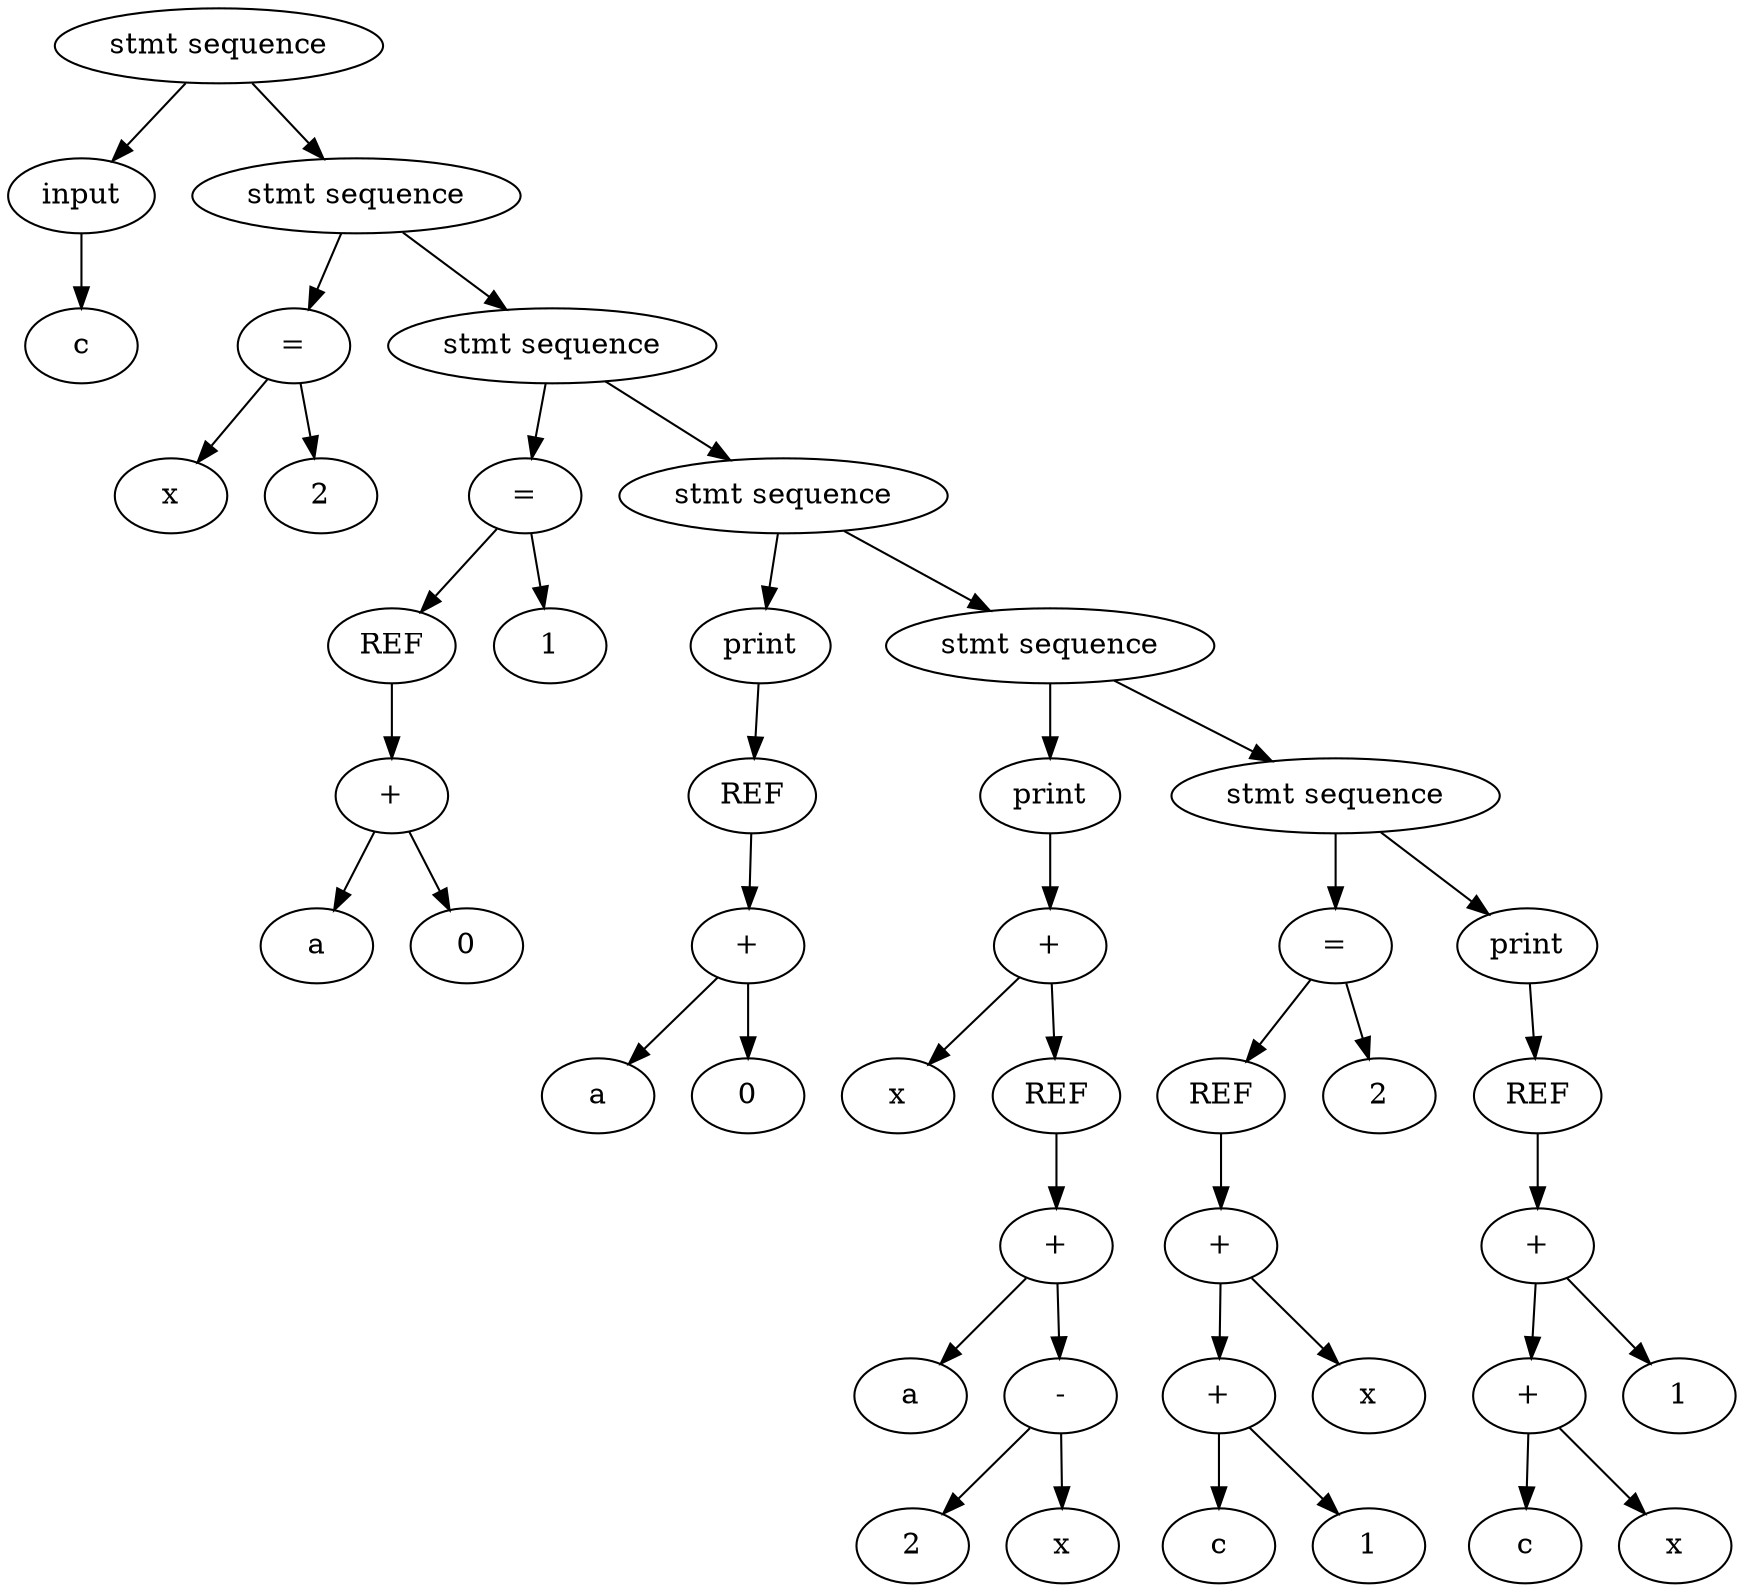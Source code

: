 digraph G {
	peak0x600002378270 [label = "stmt sequence"]
		peak0x600002378270 -> peak0x600002d791e0
		peak0x600002378270 -> peak0x600002378300
	peak0x600002d791e0 [label = "input"]
		peak0x600002d791e0 -> peak0x6000023782d0
	peak0x6000023782d0 [label = "c"]
	peak0x600002378300 [label = "stmt sequence"]
		peak0x600002378300 -> peak0x600002378240
		peak0x600002378300 -> peak0x6000023783c0
	peak0x600002378240 [label = "="]
		peak0x600002378240 -> peak0x6000023782a0
		peak0x600002378240 -> peak0x600002d79200
	peak0x6000023782a0 [label = "x"]
	peak0x600002d79200 [label = "2"]
	peak0x6000023783c0 [label = "stmt sequence"]
		peak0x6000023783c0 -> peak0x600002378330
		peak0x6000023783c0 -> peak0x600002378450
	peak0x600002378330 [label = "="]
		peak0x600002378330 -> peak0x600002d79220
		peak0x600002378330 -> peak0x600002d79260
	peak0x600002d79220 [label = "REF"]
		peak0x600002d79220 -> peak0x600002378390
	peak0x600002378390 [label = "+"]
		peak0x600002378390 -> peak0x600002378360
		peak0x600002378390 -> peak0x600002d79240
	peak0x600002378360 [label = "a"]
	peak0x600002d79240 [label = "0"]
	peak0x600002d79260 [label = "1"]
	peak0x600002378450 [label = "stmt sequence"]
		peak0x600002378450 -> peak0x600002d79280
		peak0x600002378450 -> peak0x6000023785a0
	peak0x600002d79280 [label = "print"]
		peak0x600002d79280 -> peak0x600002d792a0
	peak0x600002d792a0 [label = "REF"]
		peak0x600002d792a0 -> peak0x600002378420
	peak0x600002378420 [label = "+"]
		peak0x600002378420 -> peak0x6000023783f0
		peak0x600002378420 -> peak0x600002d792c0
	peak0x6000023783f0 [label = "a"]
	peak0x600002d792c0 [label = "0"]
	peak0x6000023785a0 [label = "stmt sequence"]
		peak0x6000023785a0 -> peak0x600002d792e0
		peak0x6000023785a0 -> peak0x6000023786c0
	peak0x600002d792e0 [label = "print"]
		peak0x600002d792e0 -> peak0x6000023784b0
	peak0x6000023784b0 [label = "+"]
		peak0x6000023784b0 -> peak0x600002378480
		peak0x6000023784b0 -> peak0x600002d79300
	peak0x600002378480 [label = "x"]
	peak0x600002d79300 [label = "REF"]
		peak0x600002d79300 -> peak0x600002378510
	peak0x600002378510 [label = "+"]
		peak0x600002378510 -> peak0x6000023784e0
		peak0x600002378510 -> peak0x600002378540
	peak0x6000023784e0 [label = "a"]
	peak0x600002378540 [label = "-"]
		peak0x600002378540 -> peak0x600002d79320
		peak0x600002378540 -> peak0x600002378570
	peak0x600002d79320 [label = "2"]
	peak0x600002378570 [label = "x"]
	peak0x6000023786c0 [label = "stmt sequence"]
		peak0x6000023786c0 -> peak0x6000023785d0
		peak0x6000023786c0 -> peak0x600002d793a0
	peak0x6000023785d0 [label = "="]
		peak0x6000023785d0 -> peak0x600002d79340
		peak0x6000023785d0 -> peak0x600002d79380
	peak0x600002d79340 [label = "REF"]
		peak0x600002d79340 -> peak0x600002378660
	peak0x600002378660 [label = "+"]
		peak0x600002378660 -> peak0x600002378630
		peak0x600002378660 -> peak0x600002378690
	peak0x600002378630 [label = "+"]
		peak0x600002378630 -> peak0x600002378600
		peak0x600002378630 -> peak0x600002d79360
	peak0x600002378600 [label = "c"]
	peak0x600002d79360 [label = "1"]
	peak0x600002378690 [label = "x"]
	peak0x600002d79380 [label = "2"]
	peak0x600002d793a0 [label = "print"]
		peak0x600002d793a0 -> peak0x600002d793c0
	peak0x600002d793c0 [label = "REF"]
		peak0x600002d793c0 -> peak0x600002378780
	peak0x600002378780 [label = "+"]
		peak0x600002378780 -> peak0x600002378720
		peak0x600002378780 -> peak0x600002d793e0
	peak0x600002378720 [label = "+"]
		peak0x600002378720 -> peak0x6000023786f0
		peak0x600002378720 -> peak0x600002378750
	peak0x6000023786f0 [label = "c"]
	peak0x600002378750 [label = "x"]
	peak0x600002d793e0 [label = "1"]
}
